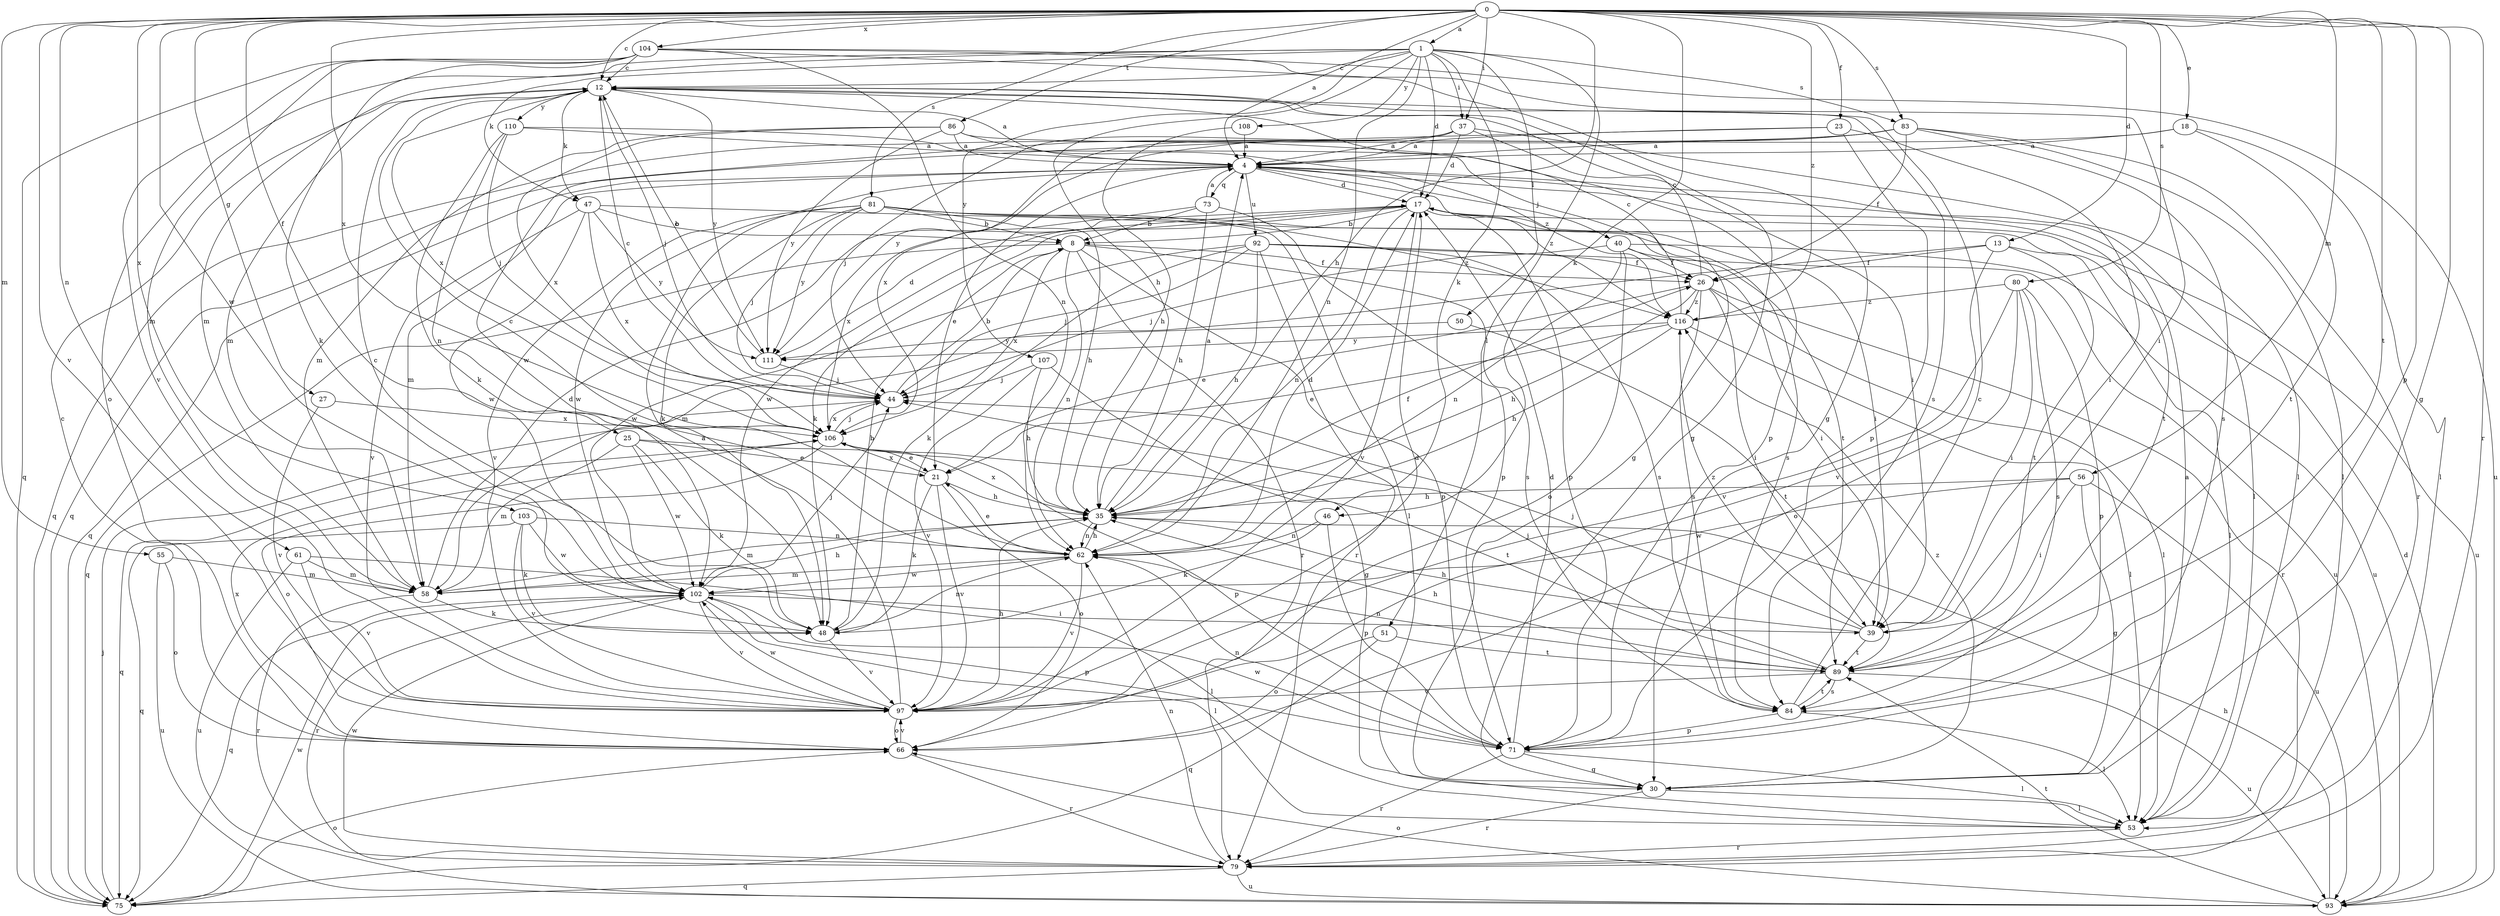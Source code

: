 strict digraph  {
0;
1;
4;
8;
12;
13;
17;
18;
21;
23;
25;
26;
27;
30;
35;
37;
39;
40;
44;
46;
47;
48;
50;
51;
53;
55;
56;
58;
61;
62;
66;
71;
73;
75;
79;
80;
81;
83;
84;
86;
89;
92;
93;
97;
102;
103;
104;
106;
107;
108;
110;
111;
116;
0 -> 1  [label=a];
0 -> 4  [label=a];
0 -> 12  [label=c];
0 -> 13  [label=d];
0 -> 18  [label=e];
0 -> 23  [label=f];
0 -> 25  [label=f];
0 -> 27  [label=g];
0 -> 30  [label=g];
0 -> 35  [label=h];
0 -> 37  [label=i];
0 -> 46  [label=k];
0 -> 55  [label=m];
0 -> 56  [label=m];
0 -> 61  [label=n];
0 -> 71  [label=p];
0 -> 79  [label=r];
0 -> 80  [label=s];
0 -> 81  [label=s];
0 -> 83  [label=s];
0 -> 86  [label=t];
0 -> 89  [label=t];
0 -> 97  [label=v];
0 -> 102  [label=w];
0 -> 103  [label=x];
0 -> 104  [label=x];
0 -> 106  [label=x];
0 -> 116  [label=z];
1 -> 12  [label=c];
1 -> 17  [label=d];
1 -> 35  [label=h];
1 -> 37  [label=i];
1 -> 46  [label=k];
1 -> 47  [label=k];
1 -> 50  [label=l];
1 -> 51  [label=l];
1 -> 58  [label=m];
1 -> 62  [label=n];
1 -> 66  [label=o];
1 -> 83  [label=s];
1 -> 107  [label=y];
1 -> 108  [label=y];
4 -> 17  [label=d];
4 -> 21  [label=e];
4 -> 40  [label=j];
4 -> 53  [label=l];
4 -> 58  [label=m];
4 -> 73  [label=q];
4 -> 75  [label=q];
4 -> 89  [label=t];
4 -> 92  [label=u];
4 -> 116  [label=z];
8 -> 26  [label=f];
8 -> 62  [label=n];
8 -> 71  [label=p];
8 -> 75  [label=q];
8 -> 79  [label=r];
8 -> 84  [label=s];
8 -> 106  [label=x];
12 -> 4  [label=a];
12 -> 30  [label=g];
12 -> 44  [label=j];
12 -> 47  [label=k];
12 -> 58  [label=m];
12 -> 84  [label=s];
12 -> 106  [label=x];
12 -> 110  [label=y];
12 -> 111  [label=y];
13 -> 26  [label=f];
13 -> 53  [label=l];
13 -> 58  [label=m];
13 -> 89  [label=t];
13 -> 97  [label=v];
17 -> 8  [label=b];
17 -> 39  [label=i];
17 -> 48  [label=k];
17 -> 62  [label=n];
17 -> 71  [label=p];
17 -> 93  [label=u];
17 -> 97  [label=v];
17 -> 102  [label=w];
18 -> 4  [label=a];
18 -> 53  [label=l];
18 -> 75  [label=q];
18 -> 89  [label=t];
21 -> 35  [label=h];
21 -> 48  [label=k];
21 -> 66  [label=o];
21 -> 97  [label=v];
21 -> 106  [label=x];
23 -> 4  [label=a];
23 -> 39  [label=i];
23 -> 71  [label=p];
23 -> 111  [label=y];
25 -> 21  [label=e];
25 -> 48  [label=k];
25 -> 58  [label=m];
25 -> 71  [label=p];
25 -> 102  [label=w];
26 -> 12  [label=c];
26 -> 21  [label=e];
26 -> 35  [label=h];
26 -> 39  [label=i];
26 -> 53  [label=l];
26 -> 79  [label=r];
26 -> 84  [label=s];
26 -> 116  [label=z];
27 -> 97  [label=v];
27 -> 106  [label=x];
30 -> 4  [label=a];
30 -> 53  [label=l];
30 -> 79  [label=r];
30 -> 116  [label=z];
35 -> 4  [label=a];
35 -> 26  [label=f];
35 -> 58  [label=m];
35 -> 62  [label=n];
35 -> 106  [label=x];
37 -> 4  [label=a];
37 -> 17  [label=d];
37 -> 39  [label=i];
37 -> 44  [label=j];
37 -> 53  [label=l];
37 -> 106  [label=x];
39 -> 35  [label=h];
39 -> 44  [label=j];
39 -> 89  [label=t];
39 -> 116  [label=z];
40 -> 26  [label=f];
40 -> 39  [label=i];
40 -> 44  [label=j];
40 -> 62  [label=n];
40 -> 66  [label=o];
40 -> 93  [label=u];
44 -> 8  [label=b];
44 -> 12  [label=c];
44 -> 106  [label=x];
46 -> 48  [label=k];
46 -> 62  [label=n];
46 -> 71  [label=p];
47 -> 8  [label=b];
47 -> 89  [label=t];
47 -> 97  [label=v];
47 -> 102  [label=w];
47 -> 106  [label=x];
47 -> 111  [label=y];
48 -> 8  [label=b];
48 -> 12  [label=c];
48 -> 62  [label=n];
48 -> 97  [label=v];
50 -> 89  [label=t];
50 -> 111  [label=y];
51 -> 66  [label=o];
51 -> 75  [label=q];
51 -> 89  [label=t];
53 -> 79  [label=r];
55 -> 58  [label=m];
55 -> 66  [label=o];
55 -> 93  [label=u];
56 -> 30  [label=g];
56 -> 35  [label=h];
56 -> 39  [label=i];
56 -> 93  [label=u];
56 -> 102  [label=w];
58 -> 17  [label=d];
58 -> 35  [label=h];
58 -> 48  [label=k];
58 -> 79  [label=r];
61 -> 53  [label=l];
61 -> 58  [label=m];
61 -> 93  [label=u];
61 -> 97  [label=v];
62 -> 12  [label=c];
62 -> 17  [label=d];
62 -> 21  [label=e];
62 -> 35  [label=h];
62 -> 58  [label=m];
62 -> 97  [label=v];
62 -> 102  [label=w];
66 -> 12  [label=c];
66 -> 79  [label=r];
66 -> 97  [label=v];
66 -> 106  [label=x];
71 -> 17  [label=d];
71 -> 30  [label=g];
71 -> 53  [label=l];
71 -> 62  [label=n];
71 -> 79  [label=r];
71 -> 102  [label=w];
73 -> 4  [label=a];
73 -> 8  [label=b];
73 -> 35  [label=h];
73 -> 71  [label=p];
73 -> 106  [label=x];
75 -> 44  [label=j];
75 -> 66  [label=o];
75 -> 102  [label=w];
79 -> 62  [label=n];
79 -> 75  [label=q];
79 -> 93  [label=u];
79 -> 102  [label=w];
80 -> 39  [label=i];
80 -> 66  [label=o];
80 -> 71  [label=p];
80 -> 84  [label=s];
80 -> 97  [label=v];
80 -> 116  [label=z];
81 -> 8  [label=b];
81 -> 35  [label=h];
81 -> 44  [label=j];
81 -> 48  [label=k];
81 -> 53  [label=l];
81 -> 84  [label=s];
81 -> 97  [label=v];
81 -> 102  [label=w];
81 -> 111  [label=y];
81 -> 116  [label=z];
83 -> 4  [label=a];
83 -> 26  [label=f];
83 -> 53  [label=l];
83 -> 75  [label=q];
83 -> 79  [label=r];
83 -> 84  [label=s];
83 -> 102  [label=w];
84 -> 12  [label=c];
84 -> 53  [label=l];
84 -> 71  [label=p];
84 -> 89  [label=t];
86 -> 4  [label=a];
86 -> 58  [label=m];
86 -> 71  [label=p];
86 -> 106  [label=x];
86 -> 111  [label=y];
86 -> 116  [label=z];
89 -> 35  [label=h];
89 -> 44  [label=j];
89 -> 62  [label=n];
89 -> 84  [label=s];
89 -> 93  [label=u];
89 -> 97  [label=v];
92 -> 26  [label=f];
92 -> 35  [label=h];
92 -> 44  [label=j];
92 -> 48  [label=k];
92 -> 79  [label=r];
92 -> 84  [label=s];
92 -> 93  [label=u];
92 -> 102  [label=w];
93 -> 17  [label=d];
93 -> 35  [label=h];
93 -> 66  [label=o];
93 -> 89  [label=t];
97 -> 4  [label=a];
97 -> 17  [label=d];
97 -> 35  [label=h];
97 -> 66  [label=o];
97 -> 102  [label=w];
102 -> 39  [label=i];
102 -> 44  [label=j];
102 -> 53  [label=l];
102 -> 71  [label=p];
102 -> 75  [label=q];
102 -> 79  [label=r];
102 -> 97  [label=v];
103 -> 48  [label=k];
103 -> 62  [label=n];
103 -> 75  [label=q];
103 -> 97  [label=v];
103 -> 102  [label=w];
104 -> 12  [label=c];
104 -> 30  [label=g];
104 -> 39  [label=i];
104 -> 48  [label=k];
104 -> 58  [label=m];
104 -> 62  [label=n];
104 -> 75  [label=q];
104 -> 93  [label=u];
104 -> 97  [label=v];
106 -> 21  [label=e];
106 -> 44  [label=j];
106 -> 66  [label=o];
106 -> 75  [label=q];
106 -> 89  [label=t];
107 -> 30  [label=g];
107 -> 35  [label=h];
107 -> 44  [label=j];
107 -> 97  [label=v];
108 -> 4  [label=a];
108 -> 35  [label=h];
110 -> 4  [label=a];
110 -> 30  [label=g];
110 -> 44  [label=j];
110 -> 48  [label=k];
110 -> 62  [label=n];
111 -> 12  [label=c];
111 -> 17  [label=d];
111 -> 44  [label=j];
116 -> 12  [label=c];
116 -> 21  [label=e];
116 -> 35  [label=h];
116 -> 53  [label=l];
116 -> 111  [label=y];
}
